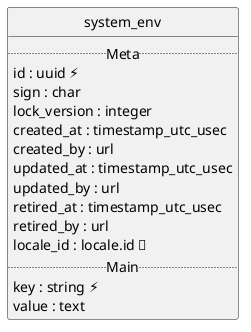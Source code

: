 @startuml uml
skinparam monochrome true
skinparam linetype ortho
hide circle

entity system_env {
  .. Meta ..
  id : uuid ⚡
  sign : char
  lock_version : integer
  created_at : timestamp_utc_usec
  created_by : url
  updated_at : timestamp_utc_usec
  updated_by : url
  retired_at : timestamp_utc_usec
  retired_by : url
  locale_id : locale.id 🔑
  .. Main ..
  key : string ⚡
  value : text
}

@enduml
